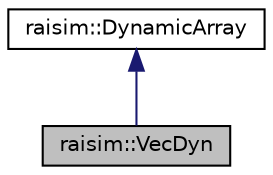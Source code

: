 digraph "raisim::VecDyn"
{
  edge [fontname="Helvetica",fontsize="10",labelfontname="Helvetica",labelfontsize="10"];
  node [fontname="Helvetica",fontsize="10",shape=record];
  Node0 [label="raisim::VecDyn",height=0.2,width=0.4,color="black", fillcolor="grey75", style="filled", fontcolor="black"];
  Node1 -> Node0 [dir="back",color="midnightblue",fontsize="10",style="solid"];
  Node1 [label="raisim::DynamicArray",height=0.2,width=0.4,color="black", fillcolor="white", style="filled",URL="$classraisim_1_1DynamicArray.html"];
}
